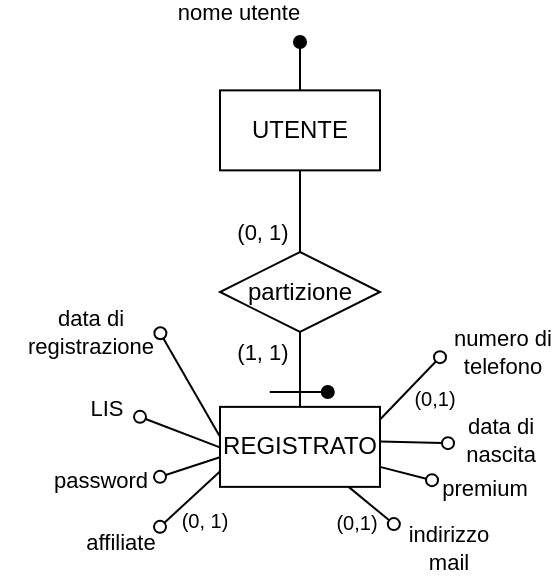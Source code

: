 <mxfile scale="1" border="10">
    <diagram id="-rriOPSDnHkLpZKLwRpb" name="Page-1">
        <mxGraphModel dx="2926" dy="2460" grid="1" gridSize="10" guides="1" tooltips="1" connect="1" arrows="1" fold="1" page="1" pageScale="1" pageWidth="850" pageHeight="1100" background="#FFFFFF" math="0" shadow="0">
            <root>
                <mxCell id="0"/>
                <mxCell id="1" parent="0"/>
                <mxCell id="344" value="(1, 1)" style="edgeStyle=elbowEdgeStyle;elbow=vertical;html=1;exitX=0.5;exitY=1;exitDx=0;exitDy=0;entryX=0.5;entryY=0;entryDx=0;entryDy=0;endArrow=none;endFill=0;rounded=0;jumpStyle=arc;startArrow=none;" parent="1" source="384" target="421" edge="1">
                    <mxGeometry x="-0.493" y="-19" relative="1" as="geometry">
                        <mxPoint as="offset"/>
                        <mxPoint x="-2320.72" y="-1960.69" as="targetPoint"/>
                        <Array as="points">
                            <mxPoint x="-2320" y="-1970"/>
                            <mxPoint x="-2320" y="-1970"/>
                            <mxPoint x="-2320" y="-1970"/>
                        </Array>
                    </mxGeometry>
                </mxCell>
                <mxCell id="346" value="UTENTE" style="whiteSpace=wrap;html=1;" parent="1" vertex="1">
                    <mxGeometry x="-2360" y="-2120.82" width="80" height="40" as="geometry"/>
                </mxCell>
                <mxCell id="352" value="" style="endArrow=oval;html=1;fillStyle=auto;strokeWidth=1;startSize=6;endSize=6;fillColor=#000000;startArrow=none;startFill=0;endFill=1;exitX=0.5;exitY=0;exitDx=0;exitDy=0;" parent="1" source="346" edge="1">
                    <mxGeometry width="50" height="50" relative="1" as="geometry">
                        <mxPoint x="-2180.58" y="-1539.8" as="sourcePoint"/>
                        <mxPoint x="-2320" y="-2145" as="targetPoint"/>
                    </mxGeometry>
                </mxCell>
                <mxCell id="353" value="nome utente" style="edgeLabel;html=1;align=center;verticalAlign=middle;resizable=0;points=[];" parent="352" vertex="1" connectable="0">
                    <mxGeometry x="0.479" y="1" relative="1" as="geometry">
                        <mxPoint x="-30" y="-21" as="offset"/>
                    </mxGeometry>
                </mxCell>
                <mxCell id="385" value="(0, 1)" style="edgeStyle=elbowEdgeStyle;elbow=vertical;html=1;endArrow=none;endFill=0;rounded=0;jumpStyle=arc;exitX=0.5;exitY=1;exitDx=0;exitDy=0;entryX=0.5;entryY=0;entryDx=0;entryDy=0;" parent="1" source="346" target="384" edge="1">
                    <mxGeometry x="0.51" y="-19" relative="1" as="geometry">
                        <mxPoint x="-2320" y="-2075" as="sourcePoint"/>
                        <mxPoint x="-2321" y="-2041" as="targetPoint"/>
                        <mxPoint as="offset"/>
                        <Array as="points"/>
                    </mxGeometry>
                </mxCell>
                <mxCell id="384" value="partizione" style="rhombus;whiteSpace=wrap;html=1;" parent="1" vertex="1">
                    <mxGeometry x="-2360" y="-2040" width="80" height="40" as="geometry"/>
                </mxCell>
                <mxCell id="386" value="" style="endArrow=oval;html=1;fillStyle=auto;strokeWidth=1;startSize=6;endSize=6;fillColor=#000000;startArrow=none;startFill=0;endFill=1;" parent="1" edge="1">
                    <mxGeometry width="50" height="50" relative="1" as="geometry">
                        <mxPoint x="-2335.11" y="-1970" as="sourcePoint"/>
                        <mxPoint x="-2306.11" y="-1970" as="targetPoint"/>
                    </mxGeometry>
                </mxCell>
                <mxCell id="421" value="REGISTRATO" style="whiteSpace=wrap;html=1;" parent="1" vertex="1">
                    <mxGeometry x="-2360" y="-1962.56" width="80" height="40" as="geometry"/>
                </mxCell>
                <mxCell id="424" value="" style="endArrow=oval;html=1;fillStyle=auto;strokeWidth=1;startSize=6;endSize=6;fillColor=#000000;startArrow=none;startFill=0;endFill=0;entryX=0.998;entryY=0.529;entryDx=0;entryDy=0;entryPerimeter=0;" parent="1" source="421" target="435" edge="1">
                    <mxGeometry width="50" height="50" relative="1" as="geometry">
                        <mxPoint x="-2383.91" y="-1660.96" as="sourcePoint"/>
                        <mxPoint x="-2264" y="-1904.92" as="targetPoint"/>
                    </mxGeometry>
                </mxCell>
                <mxCell id="425" value="indirizzo&lt;br&gt;mail" style="edgeLabel;html=1;align=center;verticalAlign=middle;resizable=0;points=[];" parent="424" vertex="1" connectable="0">
                    <mxGeometry x="0.479" y="1" relative="1" as="geometry">
                        <mxPoint x="32" y="17" as="offset"/>
                    </mxGeometry>
                </mxCell>
                <mxCell id="426" value="" style="endArrow=oval;html=1;fillStyle=auto;strokeWidth=1;startSize=6;endSize=6;fillColor=#000000;startArrow=none;startFill=0;endFill=0;exitX=1.003;exitY=0.152;exitDx=0;exitDy=0;exitPerimeter=0;" parent="1" source="421" edge="1">
                    <mxGeometry width="50" height="50" relative="1" as="geometry">
                        <mxPoint x="-2296" y="-1962.42" as="sourcePoint"/>
                        <mxPoint x="-2250" y="-1987.42" as="targetPoint"/>
                    </mxGeometry>
                </mxCell>
                <mxCell id="427" value="numero di&lt;br&gt;telefono" style="edgeLabel;html=1;align=center;verticalAlign=middle;resizable=0;points=[];" parent="426" vertex="1" connectable="0">
                    <mxGeometry x="0.479" y="1" relative="1" as="geometry">
                        <mxPoint x="39" y="-10" as="offset"/>
                    </mxGeometry>
                </mxCell>
                <mxCell id="428" value="" style="endArrow=oval;html=1;fillStyle=auto;strokeWidth=1;startSize=6;endSize=6;fillColor=#000000;startArrow=none;startFill=0;endFill=0;exitX=1.002;exitY=0.432;exitDx=0;exitDy=0;exitPerimeter=0;" parent="1" source="421" edge="1">
                    <mxGeometry width="50" height="50" relative="1" as="geometry">
                        <mxPoint x="-2279" y="-1945.42" as="sourcePoint"/>
                        <mxPoint x="-2246" y="-1944.42" as="targetPoint"/>
                        <Array as="points"/>
                    </mxGeometry>
                </mxCell>
                <mxCell id="429" value="data di&lt;br&gt;nascita" style="edgeLabel;html=1;align=center;verticalAlign=middle;resizable=0;points=[];" parent="428" vertex="1" connectable="0">
                    <mxGeometry x="0.479" y="1" relative="1" as="geometry">
                        <mxPoint x="35" y="-1" as="offset"/>
                    </mxGeometry>
                </mxCell>
                <mxCell id="432" value="" style="endArrow=oval;html=1;fillStyle=auto;strokeWidth=1;startSize=6;endSize=6;fillColor=#000000;startArrow=none;startFill=0;endFill=0;exitX=1;exitY=0.75;exitDx=0;exitDy=0;" parent="1" source="421" edge="1">
                    <mxGeometry width="50" height="50" relative="1" as="geometry">
                        <mxPoint x="-2290.315" y="-1912.56" as="sourcePoint"/>
                        <mxPoint x="-2254" y="-1925.92" as="targetPoint"/>
                    </mxGeometry>
                </mxCell>
                <mxCell id="433" value="premium" style="edgeLabel;html=1;align=center;verticalAlign=middle;resizable=0;points=[];" parent="432" vertex="1" connectable="0">
                    <mxGeometry x="0.479" y="1" relative="1" as="geometry">
                        <mxPoint x="32" y="6" as="offset"/>
                    </mxGeometry>
                </mxCell>
                <mxCell id="434" value="&lt;font style=&quot;font-size: 10px;&quot;&gt;(0,1)&lt;/font&gt;" style="text;html=1;align=center;verticalAlign=middle;resizable=0;points=[];autosize=1;strokeColor=none;fillColor=none;" parent="1" vertex="1">
                    <mxGeometry x="-2273" y="-1982.42" width="40" height="30" as="geometry"/>
                </mxCell>
                <mxCell id="435" value="(0,1)" style="text;html=1;align=center;verticalAlign=middle;resizable=0;points=[];autosize=1;strokeColor=none;fillColor=none;fontSize=10;" parent="1" vertex="1">
                    <mxGeometry x="-2312" y="-1916.64" width="39" height="24" as="geometry"/>
                </mxCell>
                <mxCell id="443" value="" style="endArrow=oval;html=1;fillStyle=auto;strokeWidth=1;startSize=6;endSize=6;fillColor=#000000;startArrow=none;startFill=0;endFill=0;exitX=0.001;exitY=0.57;exitDx=0;exitDy=0;exitPerimeter=0;" edge="1" parent="1">
                    <mxGeometry width="50" height="50" relative="1" as="geometry">
                        <mxPoint x="-2360.08" y="-1937.34" as="sourcePoint"/>
                        <mxPoint x="-2390" y="-1927.58" as="targetPoint"/>
                    </mxGeometry>
                </mxCell>
                <mxCell id="444" value="password" style="edgeLabel;html=1;align=center;verticalAlign=middle;resizable=0;points=[];" vertex="1" connectable="0" parent="443">
                    <mxGeometry x="0.479" y="1" relative="1" as="geometry">
                        <mxPoint x="-38" y="3" as="offset"/>
                    </mxGeometry>
                </mxCell>
                <mxCell id="445" value="" style="endArrow=oval;html=1;fillStyle=auto;strokeWidth=1;startSize=6;endSize=6;fillColor=#000000;startArrow=none;startFill=0;endFill=0;exitX=0.001;exitY=0.445;exitDx=0;exitDy=0;exitPerimeter=0;" edge="1" parent="1">
                    <mxGeometry width="50" height="50" relative="1" as="geometry">
                        <mxPoint x="-2360.08" y="-1942.34" as="sourcePoint"/>
                        <mxPoint x="-2400" y="-1957.58" as="targetPoint"/>
                    </mxGeometry>
                </mxCell>
                <mxCell id="446" value="LIS" style="edgeLabel;html=1;align=center;verticalAlign=middle;resizable=0;points=[];" vertex="1" connectable="0" parent="445">
                    <mxGeometry x="0.479" y="1" relative="1" as="geometry">
                        <mxPoint x="-27" y="-10" as="offset"/>
                    </mxGeometry>
                </mxCell>
                <mxCell id="447" value="" style="endArrow=oval;html=1;fillStyle=auto;strokeWidth=1;startSize=6;endSize=6;fillColor=#000000;startArrow=none;startFill=0;endFill=0;strokeColor=#000000;exitX=0;exitY=0.75;exitDx=0;exitDy=0;" edge="1" parent="1">
                    <mxGeometry width="50" height="50" relative="1" as="geometry">
                        <mxPoint x="-2360.16" y="-1930.14" as="sourcePoint"/>
                        <mxPoint x="-2390" y="-1902.58" as="targetPoint"/>
                    </mxGeometry>
                </mxCell>
                <mxCell id="448" value="&lt;font style=&quot;font-size: 10px;&quot;&gt;(0, 1)&lt;/font&gt;" style="edgeLabel;html=1;align=center;verticalAlign=middle;resizable=0;points=[];fontSize=11;fontFamily=Helvetica;fontColor=default;" vertex="1" connectable="0" parent="1">
                    <mxGeometry x="-2360.161" y="-1910.14" as="geometry">
                        <mxPoint x="-8" y="4" as="offset"/>
                    </mxGeometry>
                </mxCell>
                <mxCell id="449" value="&lt;font style=&quot;font-size: 11px;&quot;&gt;affiliate&lt;/font&gt;" style="text;html=1;align=center;verticalAlign=middle;resizable=0;points=[];autosize=1;strokeColor=none;fillColor=none;" vertex="1" parent="1">
                    <mxGeometry x="-2440.16" y="-1910.14" width="60" height="30" as="geometry"/>
                </mxCell>
                <mxCell id="450" value="" style="endArrow=oval;html=1;fillStyle=auto;strokeWidth=1;startSize=6;endSize=6;fillColor=#000000;startArrow=none;startFill=0;endFill=0;fontSize=11;exitX=0.002;exitY=0.314;exitDx=0;exitDy=0;exitPerimeter=0;" edge="1" parent="1">
                    <mxGeometry width="50" height="50" relative="1" as="geometry">
                        <mxPoint x="-2360" y="-1947.58" as="sourcePoint"/>
                        <mxPoint x="-2389.8" y="-1999.36" as="targetPoint"/>
                    </mxGeometry>
                </mxCell>
                <mxCell id="451" value="data di&lt;br&gt;registrazione" style="text;html=1;align=center;verticalAlign=middle;resizable=0;points=[];autosize=1;strokeColor=none;fillColor=none;fontSize=11;" vertex="1" parent="1">
                    <mxGeometry x="-2470" y="-2020.0" width="90" height="40" as="geometry"/>
                </mxCell>
            </root>
        </mxGraphModel>
    </diagram>
</mxfile>